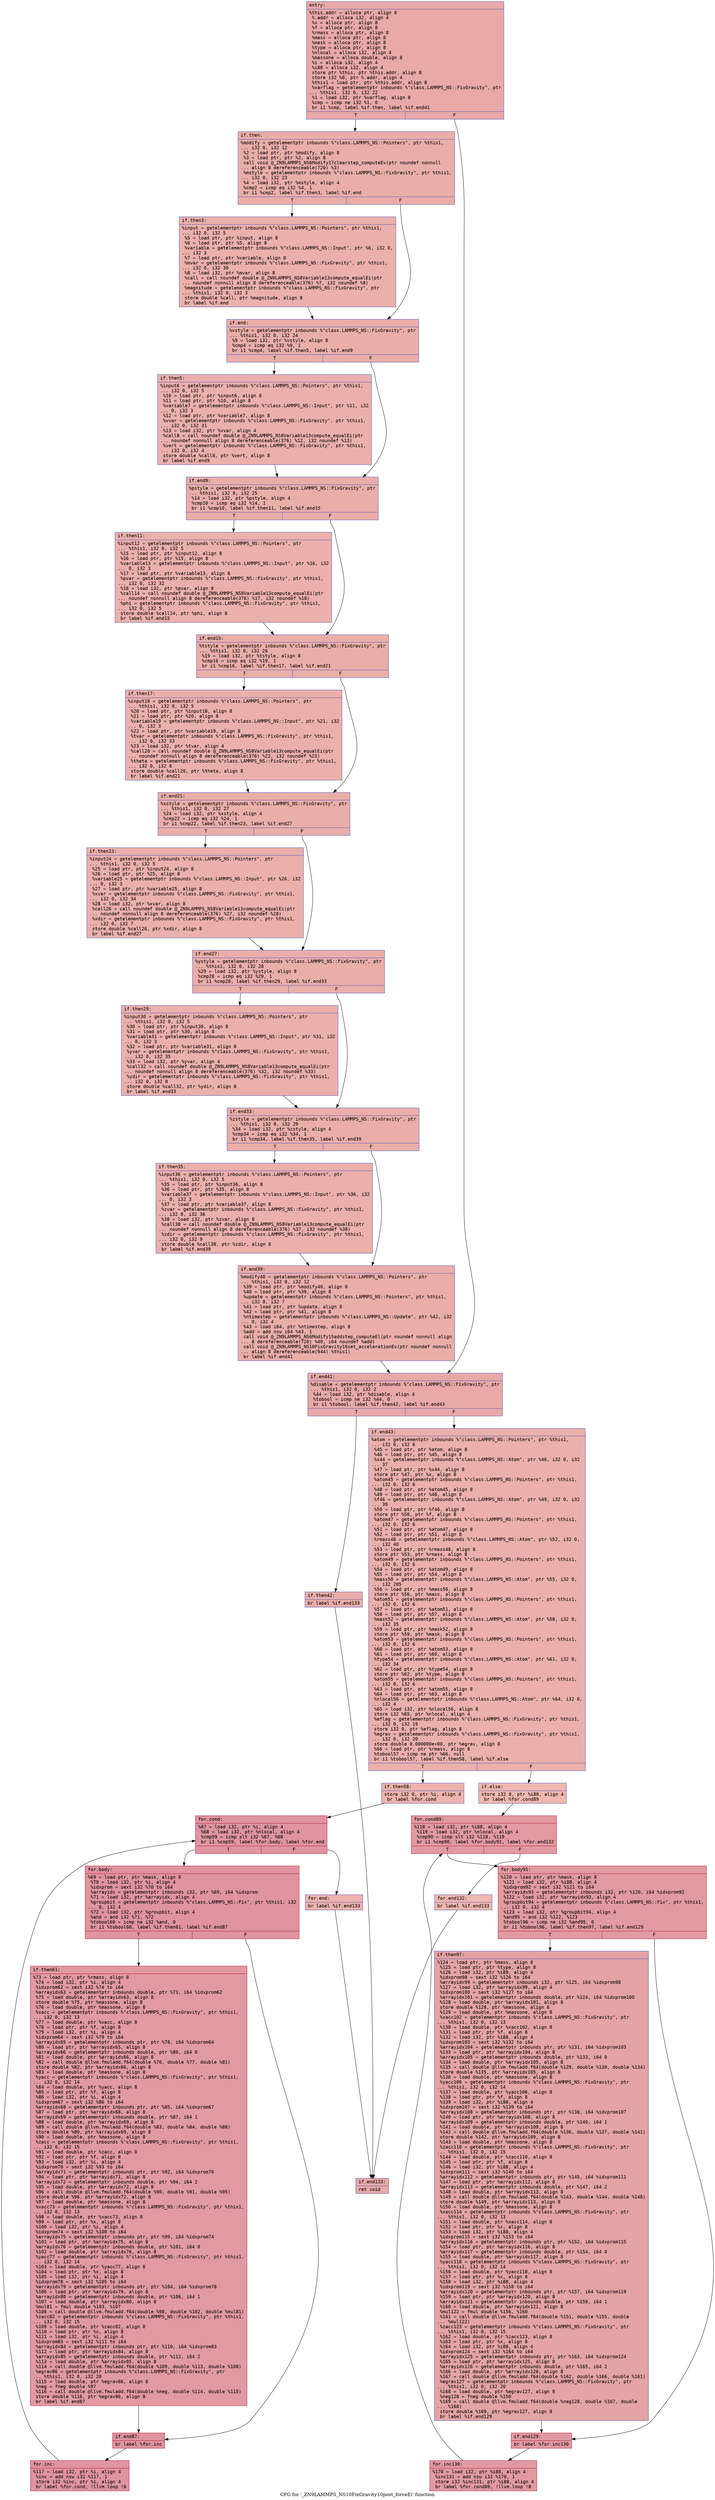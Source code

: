 digraph "CFG for '_ZN9LAMMPS_NS10FixGravity10post_forceEi' function" {
	label="CFG for '_ZN9LAMMPS_NS10FixGravity10post_forceEi' function";

	Node0x556d2fc73360 [shape=record,color="#3d50c3ff", style=filled, fillcolor="#ca3b3770" fontname="Courier",label="{entry:\l|  %this.addr = alloca ptr, align 8\l  %.addr = alloca i32, align 4\l  %x = alloca ptr, align 8\l  %f = alloca ptr, align 8\l  %rmass = alloca ptr, align 8\l  %mass = alloca ptr, align 8\l  %mask = alloca ptr, align 8\l  %type = alloca ptr, align 8\l  %nlocal = alloca i32, align 4\l  %massone = alloca double, align 8\l  %i = alloca i32, align 4\l  %i88 = alloca i32, align 4\l  store ptr %this, ptr %this.addr, align 8\l  store i32 %0, ptr %.addr, align 4\l  %this1 = load ptr, ptr %this.addr, align 8\l  %varflag = getelementptr inbounds %\"class.LAMMPS_NS::FixGravity\", ptr\l... %this1, i32 0, i32 22\l  %1 = load i32, ptr %varflag, align 8\l  %cmp = icmp ne i32 %1, 0\l  br i1 %cmp, label %if.then, label %if.end41\l|{<s0>T|<s1>F}}"];
	Node0x556d2fc73360:s0 -> Node0x556d2fc73f00[tooltip="entry -> if.then\nProbability 62.50%" ];
	Node0x556d2fc73360:s1 -> Node0x556d2fc73f70[tooltip="entry -> if.end41\nProbability 37.50%" ];
	Node0x556d2fc73f00 [shape=record,color="#3d50c3ff", style=filled, fillcolor="#d0473d70" fontname="Courier",label="{if.then:\l|  %modify = getelementptr inbounds %\"class.LAMMPS_NS::Pointers\", ptr %this1,\l... i32 0, i32 12\l  %2 = load ptr, ptr %modify, align 8\l  %3 = load ptr, ptr %2, align 8\l  call void @_ZN9LAMMPS_NS6Modify17clearstep_computeEv(ptr noundef nonnull\l... align 8 dereferenceable(720) %3)\l  %mstyle = getelementptr inbounds %\"class.LAMMPS_NS::FixGravity\", ptr %this1,\l... i32 0, i32 23\l  %4 = load i32, ptr %mstyle, align 4\l  %cmp2 = icmp eq i32 %4, 1\l  br i1 %cmp2, label %if.then3, label %if.end\l|{<s0>T|<s1>F}}"];
	Node0x556d2fc73f00:s0 -> Node0x556d2fc746b0[tooltip="if.then -> if.then3\nProbability 50.00%" ];
	Node0x556d2fc73f00:s1 -> Node0x556d2fc74790[tooltip="if.then -> if.end\nProbability 50.00%" ];
	Node0x556d2fc746b0 [shape=record,color="#3d50c3ff", style=filled, fillcolor="#d24b4070" fontname="Courier",label="{if.then3:\l|  %input = getelementptr inbounds %\"class.LAMMPS_NS::Pointers\", ptr %this1,\l... i32 0, i32 5\l  %5 = load ptr, ptr %input, align 8\l  %6 = load ptr, ptr %5, align 8\l  %variable = getelementptr inbounds %\"class.LAMMPS_NS::Input\", ptr %6, i32 0,\l... i32 3\l  %7 = load ptr, ptr %variable, align 8\l  %mvar = getelementptr inbounds %\"class.LAMMPS_NS::FixGravity\", ptr %this1,\l... i32 0, i32 30\l  %8 = load i32, ptr %mvar, align 8\l  %call = call noundef double @_ZN9LAMMPS_NS8Variable13compute_equalEi(ptr\l... noundef nonnull align 8 dereferenceable(376) %7, i32 noundef %8)\l  %magnitude = getelementptr inbounds %\"class.LAMMPS_NS::FixGravity\", ptr\l... %this1, i32 0, i32 3\l  store double %call, ptr %magnitude, align 8\l  br label %if.end\l}"];
	Node0x556d2fc746b0 -> Node0x556d2fc74790[tooltip="if.then3 -> if.end\nProbability 100.00%" ];
	Node0x556d2fc74790 [shape=record,color="#3d50c3ff", style=filled, fillcolor="#d0473d70" fontname="Courier",label="{if.end:\l|  %vstyle = getelementptr inbounds %\"class.LAMMPS_NS::FixGravity\", ptr\l... %this1, i32 0, i32 24\l  %9 = load i32, ptr %vstyle, align 8\l  %cmp4 = icmp eq i32 %9, 1\l  br i1 %cmp4, label %if.then5, label %if.end9\l|{<s0>T|<s1>F}}"];
	Node0x556d2fc74790:s0 -> Node0x556d2fc75530[tooltip="if.end -> if.then5\nProbability 50.00%" ];
	Node0x556d2fc74790:s1 -> Node0x556d2fc755b0[tooltip="if.end -> if.end9\nProbability 50.00%" ];
	Node0x556d2fc75530 [shape=record,color="#3d50c3ff", style=filled, fillcolor="#d24b4070" fontname="Courier",label="{if.then5:\l|  %input6 = getelementptr inbounds %\"class.LAMMPS_NS::Pointers\", ptr %this1,\l... i32 0, i32 5\l  %10 = load ptr, ptr %input6, align 8\l  %11 = load ptr, ptr %10, align 8\l  %variable7 = getelementptr inbounds %\"class.LAMMPS_NS::Input\", ptr %11, i32\l... 0, i32 3\l  %12 = load ptr, ptr %variable7, align 8\l  %vvar = getelementptr inbounds %\"class.LAMMPS_NS::FixGravity\", ptr %this1,\l... i32 0, i32 31\l  %13 = load i32, ptr %vvar, align 4\l  %call8 = call noundef double @_ZN9LAMMPS_NS8Variable13compute_equalEi(ptr\l... noundef nonnull align 8 dereferenceable(376) %12, i32 noundef %13)\l  %vert = getelementptr inbounds %\"class.LAMMPS_NS::FixGravity\", ptr %this1,\l... i32 0, i32 4\l  store double %call8, ptr %vert, align 8\l  br label %if.end9\l}"];
	Node0x556d2fc75530 -> Node0x556d2fc755b0[tooltip="if.then5 -> if.end9\nProbability 100.00%" ];
	Node0x556d2fc755b0 [shape=record,color="#3d50c3ff", style=filled, fillcolor="#d0473d70" fontname="Courier",label="{if.end9:\l|  %pstyle = getelementptr inbounds %\"class.LAMMPS_NS::FixGravity\", ptr\l... %this1, i32 0, i32 25\l  %14 = load i32, ptr %pstyle, align 4\l  %cmp10 = icmp eq i32 %14, 1\l  br i1 %cmp10, label %if.then11, label %if.end15\l|{<s0>T|<s1>F}}"];
	Node0x556d2fc755b0:s0 -> Node0x556d2fc76140[tooltip="if.end9 -> if.then11\nProbability 50.00%" ];
	Node0x556d2fc755b0:s1 -> Node0x556d2fc76190[tooltip="if.end9 -> if.end15\nProbability 50.00%" ];
	Node0x556d2fc76140 [shape=record,color="#3d50c3ff", style=filled, fillcolor="#d24b4070" fontname="Courier",label="{if.then11:\l|  %input12 = getelementptr inbounds %\"class.LAMMPS_NS::Pointers\", ptr\l... %this1, i32 0, i32 5\l  %15 = load ptr, ptr %input12, align 8\l  %16 = load ptr, ptr %15, align 8\l  %variable13 = getelementptr inbounds %\"class.LAMMPS_NS::Input\", ptr %16, i32\l... 0, i32 3\l  %17 = load ptr, ptr %variable13, align 8\l  %pvar = getelementptr inbounds %\"class.LAMMPS_NS::FixGravity\", ptr %this1,\l... i32 0, i32 32\l  %18 = load i32, ptr %pvar, align 8\l  %call14 = call noundef double @_ZN9LAMMPS_NS8Variable13compute_equalEi(ptr\l... noundef nonnull align 8 dereferenceable(376) %17, i32 noundef %18)\l  %phi = getelementptr inbounds %\"class.LAMMPS_NS::FixGravity\", ptr %this1,\l... i32 0, i32 5\l  store double %call14, ptr %phi, align 8\l  br label %if.end15\l}"];
	Node0x556d2fc76140 -> Node0x556d2fc76190[tooltip="if.then11 -> if.end15\nProbability 100.00%" ];
	Node0x556d2fc76190 [shape=record,color="#3d50c3ff", style=filled, fillcolor="#d0473d70" fontname="Courier",label="{if.end15:\l|  %tstyle = getelementptr inbounds %\"class.LAMMPS_NS::FixGravity\", ptr\l... %this1, i32 0, i32 26\l  %19 = load i32, ptr %tstyle, align 8\l  %cmp16 = icmp eq i32 %19, 1\l  br i1 %cmp16, label %if.then17, label %if.end21\l|{<s0>T|<s1>F}}"];
	Node0x556d2fc76190:s0 -> Node0x556d2fc749f0[tooltip="if.end15 -> if.then17\nProbability 50.00%" ];
	Node0x556d2fc76190:s1 -> Node0x556d2fc74a40[tooltip="if.end15 -> if.end21\nProbability 50.00%" ];
	Node0x556d2fc749f0 [shape=record,color="#3d50c3ff", style=filled, fillcolor="#d24b4070" fontname="Courier",label="{if.then17:\l|  %input18 = getelementptr inbounds %\"class.LAMMPS_NS::Pointers\", ptr\l... %this1, i32 0, i32 5\l  %20 = load ptr, ptr %input18, align 8\l  %21 = load ptr, ptr %20, align 8\l  %variable19 = getelementptr inbounds %\"class.LAMMPS_NS::Input\", ptr %21, i32\l... 0, i32 3\l  %22 = load ptr, ptr %variable19, align 8\l  %tvar = getelementptr inbounds %\"class.LAMMPS_NS::FixGravity\", ptr %this1,\l... i32 0, i32 33\l  %23 = load i32, ptr %tvar, align 4\l  %call20 = call noundef double @_ZN9LAMMPS_NS8Variable13compute_equalEi(ptr\l... noundef nonnull align 8 dereferenceable(376) %22, i32 noundef %23)\l  %theta = getelementptr inbounds %\"class.LAMMPS_NS::FixGravity\", ptr %this1,\l... i32 0, i32 6\l  store double %call20, ptr %theta, align 8\l  br label %if.end21\l}"];
	Node0x556d2fc749f0 -> Node0x556d2fc74a40[tooltip="if.then17 -> if.end21\nProbability 100.00%" ];
	Node0x556d2fc74a40 [shape=record,color="#3d50c3ff", style=filled, fillcolor="#d0473d70" fontname="Courier",label="{if.end21:\l|  %xstyle = getelementptr inbounds %\"class.LAMMPS_NS::FixGravity\", ptr\l... %this1, i32 0, i32 27\l  %24 = load i32, ptr %xstyle, align 4\l  %cmp22 = icmp eq i32 %24, 1\l  br i1 %cmp22, label %if.then23, label %if.end27\l|{<s0>T|<s1>F}}"];
	Node0x556d2fc74a40:s0 -> Node0x556d2fc77b70[tooltip="if.end21 -> if.then23\nProbability 50.00%" ];
	Node0x556d2fc74a40:s1 -> Node0x556d2fc77bc0[tooltip="if.end21 -> if.end27\nProbability 50.00%" ];
	Node0x556d2fc77b70 [shape=record,color="#3d50c3ff", style=filled, fillcolor="#d24b4070" fontname="Courier",label="{if.then23:\l|  %input24 = getelementptr inbounds %\"class.LAMMPS_NS::Pointers\", ptr\l... %this1, i32 0, i32 5\l  %25 = load ptr, ptr %input24, align 8\l  %26 = load ptr, ptr %25, align 8\l  %variable25 = getelementptr inbounds %\"class.LAMMPS_NS::Input\", ptr %26, i32\l... 0, i32 3\l  %27 = load ptr, ptr %variable25, align 8\l  %xvar = getelementptr inbounds %\"class.LAMMPS_NS::FixGravity\", ptr %this1,\l... i32 0, i32 34\l  %28 = load i32, ptr %xvar, align 8\l  %call26 = call noundef double @_ZN9LAMMPS_NS8Variable13compute_equalEi(ptr\l... noundef nonnull align 8 dereferenceable(376) %27, i32 noundef %28)\l  %xdir = getelementptr inbounds %\"class.LAMMPS_NS::FixGravity\", ptr %this1,\l... i32 0, i32 7\l  store double %call26, ptr %xdir, align 8\l  br label %if.end27\l}"];
	Node0x556d2fc77b70 -> Node0x556d2fc77bc0[tooltip="if.then23 -> if.end27\nProbability 100.00%" ];
	Node0x556d2fc77bc0 [shape=record,color="#3d50c3ff", style=filled, fillcolor="#d0473d70" fontname="Courier",label="{if.end27:\l|  %ystyle = getelementptr inbounds %\"class.LAMMPS_NS::FixGravity\", ptr\l... %this1, i32 0, i32 28\l  %29 = load i32, ptr %ystyle, align 8\l  %cmp28 = icmp eq i32 %29, 1\l  br i1 %cmp28, label %if.then29, label %if.end33\l|{<s0>T|<s1>F}}"];
	Node0x556d2fc77bc0:s0 -> Node0x556d2fc78700[tooltip="if.end27 -> if.then29\nProbability 50.00%" ];
	Node0x556d2fc77bc0:s1 -> Node0x556d2fc78750[tooltip="if.end27 -> if.end33\nProbability 50.00%" ];
	Node0x556d2fc78700 [shape=record,color="#3d50c3ff", style=filled, fillcolor="#d24b4070" fontname="Courier",label="{if.then29:\l|  %input30 = getelementptr inbounds %\"class.LAMMPS_NS::Pointers\", ptr\l... %this1, i32 0, i32 5\l  %30 = load ptr, ptr %input30, align 8\l  %31 = load ptr, ptr %30, align 8\l  %variable31 = getelementptr inbounds %\"class.LAMMPS_NS::Input\", ptr %31, i32\l... 0, i32 3\l  %32 = load ptr, ptr %variable31, align 8\l  %yvar = getelementptr inbounds %\"class.LAMMPS_NS::FixGravity\", ptr %this1,\l... i32 0, i32 35\l  %33 = load i32, ptr %yvar, align 4\l  %call32 = call noundef double @_ZN9LAMMPS_NS8Variable13compute_equalEi(ptr\l... noundef nonnull align 8 dereferenceable(376) %32, i32 noundef %33)\l  %ydir = getelementptr inbounds %\"class.LAMMPS_NS::FixGravity\", ptr %this1,\l... i32 0, i32 8\l  store double %call32, ptr %ydir, align 8\l  br label %if.end33\l}"];
	Node0x556d2fc78700 -> Node0x556d2fc78750[tooltip="if.then29 -> if.end33\nProbability 100.00%" ];
	Node0x556d2fc78750 [shape=record,color="#3d50c3ff", style=filled, fillcolor="#d0473d70" fontname="Courier",label="{if.end33:\l|  %zstyle = getelementptr inbounds %\"class.LAMMPS_NS::FixGravity\", ptr\l... %this1, i32 0, i32 29\l  %34 = load i32, ptr %zstyle, align 4\l  %cmp34 = icmp eq i32 %34, 1\l  br i1 %cmp34, label %if.then35, label %if.end39\l|{<s0>T|<s1>F}}"];
	Node0x556d2fc78750:s0 -> Node0x556d2fc79290[tooltip="if.end33 -> if.then35\nProbability 50.00%" ];
	Node0x556d2fc78750:s1 -> Node0x556d2fc792e0[tooltip="if.end33 -> if.end39\nProbability 50.00%" ];
	Node0x556d2fc79290 [shape=record,color="#3d50c3ff", style=filled, fillcolor="#d24b4070" fontname="Courier",label="{if.then35:\l|  %input36 = getelementptr inbounds %\"class.LAMMPS_NS::Pointers\", ptr\l... %this1, i32 0, i32 5\l  %35 = load ptr, ptr %input36, align 8\l  %36 = load ptr, ptr %35, align 8\l  %variable37 = getelementptr inbounds %\"class.LAMMPS_NS::Input\", ptr %36, i32\l... 0, i32 3\l  %37 = load ptr, ptr %variable37, align 8\l  %zvar = getelementptr inbounds %\"class.LAMMPS_NS::FixGravity\", ptr %this1,\l... i32 0, i32 36\l  %38 = load i32, ptr %zvar, align 8\l  %call38 = call noundef double @_ZN9LAMMPS_NS8Variable13compute_equalEi(ptr\l... noundef nonnull align 8 dereferenceable(376) %37, i32 noundef %38)\l  %zdir = getelementptr inbounds %\"class.LAMMPS_NS::FixGravity\", ptr %this1,\l... i32 0, i32 9\l  store double %call38, ptr %zdir, align 8\l  br label %if.end39\l}"];
	Node0x556d2fc79290 -> Node0x556d2fc792e0[tooltip="if.then35 -> if.end39\nProbability 100.00%" ];
	Node0x556d2fc792e0 [shape=record,color="#3d50c3ff", style=filled, fillcolor="#d0473d70" fontname="Courier",label="{if.end39:\l|  %modify40 = getelementptr inbounds %\"class.LAMMPS_NS::Pointers\", ptr\l... %this1, i32 0, i32 12\l  %39 = load ptr, ptr %modify40, align 8\l  %40 = load ptr, ptr %39, align 8\l  %update = getelementptr inbounds %\"class.LAMMPS_NS::Pointers\", ptr %this1,\l... i32 0, i32 7\l  %41 = load ptr, ptr %update, align 8\l  %42 = load ptr, ptr %41, align 8\l  %ntimestep = getelementptr inbounds %\"class.LAMMPS_NS::Update\", ptr %42, i32\l... 0, i32 4\l  %43 = load i64, ptr %ntimestep, align 8\l  %add = add nsw i64 %43, 1\l  call void @_ZN9LAMMPS_NS6Modify15addstep_computeEl(ptr noundef nonnull align\l... 8 dereferenceable(720) %40, i64 noundef %add)\l  call void @_ZN9LAMMPS_NS10FixGravity16set_accelerationEv(ptr noundef nonnull\l... align 8 dereferenceable(944) %this1)\l  br label %if.end41\l}"];
	Node0x556d2fc792e0 -> Node0x556d2fc73f70[tooltip="if.end39 -> if.end41\nProbability 100.00%" ];
	Node0x556d2fc73f70 [shape=record,color="#3d50c3ff", style=filled, fillcolor="#ca3b3770" fontname="Courier",label="{if.end41:\l|  %disable = getelementptr inbounds %\"class.LAMMPS_NS::FixGravity\", ptr\l... %this1, i32 0, i32 2\l  %44 = load i32, ptr %disable, align 4\l  %tobool = icmp ne i32 %44, 0\l  br i1 %tobool, label %if.then42, label %if.end43\l|{<s0>T|<s1>F}}"];
	Node0x556d2fc73f70:s0 -> Node0x556d2fc7a770[tooltip="if.end41 -> if.then42\nProbability 62.50%" ];
	Node0x556d2fc73f70:s1 -> Node0x556d2fc7a7c0[tooltip="if.end41 -> if.end43\nProbability 37.50%" ];
	Node0x556d2fc7a770 [shape=record,color="#3d50c3ff", style=filled, fillcolor="#d0473d70" fontname="Courier",label="{if.then42:\l|  br label %if.end133\l}"];
	Node0x556d2fc7a770 -> Node0x556d2fc7a8f0[tooltip="if.then42 -> if.end133\nProbability 100.00%" ];
	Node0x556d2fc7a7c0 [shape=record,color="#3d50c3ff", style=filled, fillcolor="#d24b4070" fontname="Courier",label="{if.end43:\l|  %atom = getelementptr inbounds %\"class.LAMMPS_NS::Pointers\", ptr %this1,\l... i32 0, i32 6\l  %45 = load ptr, ptr %atom, align 8\l  %46 = load ptr, ptr %45, align 8\l  %x44 = getelementptr inbounds %\"class.LAMMPS_NS::Atom\", ptr %46, i32 0, i32\l... 37\l  %47 = load ptr, ptr %x44, align 8\l  store ptr %47, ptr %x, align 8\l  %atom45 = getelementptr inbounds %\"class.LAMMPS_NS::Pointers\", ptr %this1,\l... i32 0, i32 6\l  %48 = load ptr, ptr %atom45, align 8\l  %49 = load ptr, ptr %48, align 8\l  %f46 = getelementptr inbounds %\"class.LAMMPS_NS::Atom\", ptr %49, i32 0, i32\l... 39\l  %50 = load ptr, ptr %f46, align 8\l  store ptr %50, ptr %f, align 8\l  %atom47 = getelementptr inbounds %\"class.LAMMPS_NS::Pointers\", ptr %this1,\l... i32 0, i32 6\l  %51 = load ptr, ptr %atom47, align 8\l  %52 = load ptr, ptr %51, align 8\l  %rmass48 = getelementptr inbounds %\"class.LAMMPS_NS::Atom\", ptr %52, i32 0,\l... i32 40\l  %53 = load ptr, ptr %rmass48, align 8\l  store ptr %53, ptr %rmass, align 8\l  %atom49 = getelementptr inbounds %\"class.LAMMPS_NS::Pointers\", ptr %this1,\l... i32 0, i32 6\l  %54 = load ptr, ptr %atom49, align 8\l  %55 = load ptr, ptr %54, align 8\l  %mass50 = getelementptr inbounds %\"class.LAMMPS_NS::Atom\", ptr %55, i32 0,\l... i32 205\l  %56 = load ptr, ptr %mass50, align 8\l  store ptr %56, ptr %mass, align 8\l  %atom51 = getelementptr inbounds %\"class.LAMMPS_NS::Pointers\", ptr %this1,\l... i32 0, i32 6\l  %57 = load ptr, ptr %atom51, align 8\l  %58 = load ptr, ptr %57, align 8\l  %mask52 = getelementptr inbounds %\"class.LAMMPS_NS::Atom\", ptr %58, i32 0,\l... i32 35\l  %59 = load ptr, ptr %mask52, align 8\l  store ptr %59, ptr %mask, align 8\l  %atom53 = getelementptr inbounds %\"class.LAMMPS_NS::Pointers\", ptr %this1,\l... i32 0, i32 6\l  %60 = load ptr, ptr %atom53, align 8\l  %61 = load ptr, ptr %60, align 8\l  %type54 = getelementptr inbounds %\"class.LAMMPS_NS::Atom\", ptr %61, i32 0,\l... i32 34\l  %62 = load ptr, ptr %type54, align 8\l  store ptr %62, ptr %type, align 8\l  %atom55 = getelementptr inbounds %\"class.LAMMPS_NS::Pointers\", ptr %this1,\l... i32 0, i32 6\l  %63 = load ptr, ptr %atom55, align 8\l  %64 = load ptr, ptr %63, align 8\l  %nlocal56 = getelementptr inbounds %\"class.LAMMPS_NS::Atom\", ptr %64, i32 0,\l... i32 4\l  %65 = load i32, ptr %nlocal56, align 8\l  store i32 %65, ptr %nlocal, align 4\l  %eflag = getelementptr inbounds %\"class.LAMMPS_NS::FixGravity\", ptr %this1,\l... i32 0, i32 19\l  store i32 0, ptr %eflag, align 8\l  %egrav = getelementptr inbounds %\"class.LAMMPS_NS::FixGravity\", ptr %this1,\l... i32 0, i32 20\l  store double 0.000000e+00, ptr %egrav, align 8\l  %66 = load ptr, ptr %rmass, align 8\l  %tobool57 = icmp ne ptr %66, null\l  br i1 %tobool57, label %if.then58, label %if.else\l|{<s0>T|<s1>F}}"];
	Node0x556d2fc7a7c0:s0 -> Node0x556d2fc7d7a0[tooltip="if.end43 -> if.then58\nProbability 62.50%" ];
	Node0x556d2fc7a7c0:s1 -> Node0x556d2fc7d820[tooltip="if.end43 -> if.else\nProbability 37.50%" ];
	Node0x556d2fc7d7a0 [shape=record,color="#3d50c3ff", style=filled, fillcolor="#d6524470" fontname="Courier",label="{if.then58:\l|  store i32 0, ptr %i, align 4\l  br label %for.cond\l}"];
	Node0x556d2fc7d7a0 -> Node0x556d2fc7da40[tooltip="if.then58 -> for.cond\nProbability 100.00%" ];
	Node0x556d2fc7da40 [shape=record,color="#b70d28ff", style=filled, fillcolor="#b70d2870" fontname="Courier",label="{for.cond:\l|  %67 = load i32, ptr %i, align 4\l  %68 = load i32, ptr %nlocal, align 4\l  %cmp59 = icmp slt i32 %67, %68\l  br i1 %cmp59, label %for.body, label %for.end\l|{<s0>T|<s1>F}}"];
	Node0x556d2fc7da40:s0 -> Node0x556d2fc7dce0[tooltip="for.cond -> for.body\nProbability 96.88%" ];
	Node0x556d2fc7da40:s1 -> Node0x556d2fc7dd60[tooltip="for.cond -> for.end\nProbability 3.12%" ];
	Node0x556d2fc7dce0 [shape=record,color="#b70d28ff", style=filled, fillcolor="#b70d2870" fontname="Courier",label="{for.body:\l|  %69 = load ptr, ptr %mask, align 8\l  %70 = load i32, ptr %i, align 4\l  %idxprom = sext i32 %70 to i64\l  %arrayidx = getelementptr inbounds i32, ptr %69, i64 %idxprom\l  %71 = load i32, ptr %arrayidx, align 4\l  %groupbit = getelementptr inbounds %\"class.LAMMPS_NS::Fix\", ptr %this1, i32\l... 0, i32 4\l  %72 = load i32, ptr %groupbit, align 4\l  %and = and i32 %71, %72\l  %tobool60 = icmp ne i32 %and, 0\l  br i1 %tobool60, label %if.then61, label %if.end87\l|{<s0>T|<s1>F}}"];
	Node0x556d2fc7dce0:s0 -> Node0x556d2fc7e4a0[tooltip="for.body -> if.then61\nProbability 62.50%" ];
	Node0x556d2fc7dce0:s1 -> Node0x556d2fc7e520[tooltip="for.body -> if.end87\nProbability 37.50%" ];
	Node0x556d2fc7e4a0 [shape=record,color="#b70d28ff", style=filled, fillcolor="#bb1b2c70" fontname="Courier",label="{if.then61:\l|  %73 = load ptr, ptr %rmass, align 8\l  %74 = load i32, ptr %i, align 4\l  %idxprom62 = sext i32 %74 to i64\l  %arrayidx63 = getelementptr inbounds double, ptr %73, i64 %idxprom62\l  %75 = load double, ptr %arrayidx63, align 8\l  store double %75, ptr %massone, align 8\l  %76 = load double, ptr %massone, align 8\l  %xacc = getelementptr inbounds %\"class.LAMMPS_NS::FixGravity\", ptr %this1,\l... i32 0, i32 13\l  %77 = load double, ptr %xacc, align 8\l  %78 = load ptr, ptr %f, align 8\l  %79 = load i32, ptr %i, align 4\l  %idxprom64 = sext i32 %79 to i64\l  %arrayidx65 = getelementptr inbounds ptr, ptr %78, i64 %idxprom64\l  %80 = load ptr, ptr %arrayidx65, align 8\l  %arrayidx66 = getelementptr inbounds double, ptr %80, i64 0\l  %81 = load double, ptr %arrayidx66, align 8\l  %82 = call double @llvm.fmuladd.f64(double %76, double %77, double %81)\l  store double %82, ptr %arrayidx66, align 8\l  %83 = load double, ptr %massone, align 8\l  %yacc = getelementptr inbounds %\"class.LAMMPS_NS::FixGravity\", ptr %this1,\l... i32 0, i32 14\l  %84 = load double, ptr %yacc, align 8\l  %85 = load ptr, ptr %f, align 8\l  %86 = load i32, ptr %i, align 4\l  %idxprom67 = sext i32 %86 to i64\l  %arrayidx68 = getelementptr inbounds ptr, ptr %85, i64 %idxprom67\l  %87 = load ptr, ptr %arrayidx68, align 8\l  %arrayidx69 = getelementptr inbounds double, ptr %87, i64 1\l  %88 = load double, ptr %arrayidx69, align 8\l  %89 = call double @llvm.fmuladd.f64(double %83, double %84, double %88)\l  store double %89, ptr %arrayidx69, align 8\l  %90 = load double, ptr %massone, align 8\l  %zacc = getelementptr inbounds %\"class.LAMMPS_NS::FixGravity\", ptr %this1,\l... i32 0, i32 15\l  %91 = load double, ptr %zacc, align 8\l  %92 = load ptr, ptr %f, align 8\l  %93 = load i32, ptr %i, align 4\l  %idxprom70 = sext i32 %93 to i64\l  %arrayidx71 = getelementptr inbounds ptr, ptr %92, i64 %idxprom70\l  %94 = load ptr, ptr %arrayidx71, align 8\l  %arrayidx72 = getelementptr inbounds double, ptr %94, i64 2\l  %95 = load double, ptr %arrayidx72, align 8\l  %96 = call double @llvm.fmuladd.f64(double %90, double %91, double %95)\l  store double %96, ptr %arrayidx72, align 8\l  %97 = load double, ptr %massone, align 8\l  %xacc73 = getelementptr inbounds %\"class.LAMMPS_NS::FixGravity\", ptr %this1,\l... i32 0, i32 13\l  %98 = load double, ptr %xacc73, align 8\l  %99 = load ptr, ptr %x, align 8\l  %100 = load i32, ptr %i, align 4\l  %idxprom74 = sext i32 %100 to i64\l  %arrayidx75 = getelementptr inbounds ptr, ptr %99, i64 %idxprom74\l  %101 = load ptr, ptr %arrayidx75, align 8\l  %arrayidx76 = getelementptr inbounds double, ptr %101, i64 0\l  %102 = load double, ptr %arrayidx76, align 8\l  %yacc77 = getelementptr inbounds %\"class.LAMMPS_NS::FixGravity\", ptr %this1,\l... i32 0, i32 14\l  %103 = load double, ptr %yacc77, align 8\l  %104 = load ptr, ptr %x, align 8\l  %105 = load i32, ptr %i, align 4\l  %idxprom78 = sext i32 %105 to i64\l  %arrayidx79 = getelementptr inbounds ptr, ptr %104, i64 %idxprom78\l  %106 = load ptr, ptr %arrayidx79, align 8\l  %arrayidx80 = getelementptr inbounds double, ptr %106, i64 1\l  %107 = load double, ptr %arrayidx80, align 8\l  %mul81 = fmul double %103, %107\l  %108 = call double @llvm.fmuladd.f64(double %98, double %102, double %mul81)\l  %zacc82 = getelementptr inbounds %\"class.LAMMPS_NS::FixGravity\", ptr %this1,\l... i32 0, i32 15\l  %109 = load double, ptr %zacc82, align 8\l  %110 = load ptr, ptr %x, align 8\l  %111 = load i32, ptr %i, align 4\l  %idxprom83 = sext i32 %111 to i64\l  %arrayidx84 = getelementptr inbounds ptr, ptr %110, i64 %idxprom83\l  %112 = load ptr, ptr %arrayidx84, align 8\l  %arrayidx85 = getelementptr inbounds double, ptr %112, i64 2\l  %113 = load double, ptr %arrayidx85, align 8\l  %114 = call double @llvm.fmuladd.f64(double %109, double %113, double %108)\l  %egrav86 = getelementptr inbounds %\"class.LAMMPS_NS::FixGravity\", ptr\l... %this1, i32 0, i32 20\l  %115 = load double, ptr %egrav86, align 8\l  %neg = fneg double %97\l  %116 = call double @llvm.fmuladd.f64(double %neg, double %114, double %115)\l  store double %116, ptr %egrav86, align 8\l  br label %if.end87\l}"];
	Node0x556d2fc7e4a0 -> Node0x556d2fc7e520[tooltip="if.then61 -> if.end87\nProbability 100.00%" ];
	Node0x556d2fc7e520 [shape=record,color="#b70d28ff", style=filled, fillcolor="#b70d2870" fontname="Courier",label="{if.end87:\l|  br label %for.inc\l}"];
	Node0x556d2fc7e520 -> Node0x556d2fc81fe0[tooltip="if.end87 -> for.inc\nProbability 100.00%" ];
	Node0x556d2fc81fe0 [shape=record,color="#b70d28ff", style=filled, fillcolor="#b70d2870" fontname="Courier",label="{for.inc:\l|  %117 = load i32, ptr %i, align 4\l  %inc = add nsw i32 %117, 1\l  store i32 %inc, ptr %i, align 4\l  br label %for.cond, !llvm.loop !6\l}"];
	Node0x556d2fc81fe0 -> Node0x556d2fc7da40[tooltip="for.inc -> for.cond\nProbability 100.00%" ];
	Node0x556d2fc7dd60 [shape=record,color="#3d50c3ff", style=filled, fillcolor="#d6524470" fontname="Courier",label="{for.end:\l|  br label %if.end133\l}"];
	Node0x556d2fc7dd60 -> Node0x556d2fc7a8f0[tooltip="for.end -> if.end133\nProbability 100.00%" ];
	Node0x556d2fc7d820 [shape=record,color="#3d50c3ff", style=filled, fillcolor="#dc5d4a70" fontname="Courier",label="{if.else:\l|  store i32 0, ptr %i88, align 4\l  br label %for.cond89\l}"];
	Node0x556d2fc7d820 -> Node0x556d2fc824a0[tooltip="if.else -> for.cond89\nProbability 100.00%" ];
	Node0x556d2fc824a0 [shape=record,color="#b70d28ff", style=filled, fillcolor="#bb1b2c70" fontname="Courier",label="{for.cond89:\l|  %118 = load i32, ptr %i88, align 4\l  %119 = load i32, ptr %nlocal, align 4\l  %cmp90 = icmp slt i32 %118, %119\l  br i1 %cmp90, label %for.body91, label %for.end132\l|{<s0>T|<s1>F}}"];
	Node0x556d2fc824a0:s0 -> Node0x556d2fc82710[tooltip="for.cond89 -> for.body91\nProbability 96.88%" ];
	Node0x556d2fc824a0:s1 -> Node0x556d2fc82760[tooltip="for.cond89 -> for.end132\nProbability 3.12%" ];
	Node0x556d2fc82710 [shape=record,color="#b70d28ff", style=filled, fillcolor="#bb1b2c70" fontname="Courier",label="{for.body91:\l|  %120 = load ptr, ptr %mask, align 8\l  %121 = load i32, ptr %i88, align 4\l  %idxprom92 = sext i32 %121 to i64\l  %arrayidx93 = getelementptr inbounds i32, ptr %120, i64 %idxprom92\l  %122 = load i32, ptr %arrayidx93, align 4\l  %groupbit94 = getelementptr inbounds %\"class.LAMMPS_NS::Fix\", ptr %this1,\l... i32 0, i32 4\l  %123 = load i32, ptr %groupbit94, align 4\l  %and95 = and i32 %122, %123\l  %tobool96 = icmp ne i32 %and95, 0\l  br i1 %tobool96, label %if.then97, label %if.end129\l|{<s0>T|<s1>F}}"];
	Node0x556d2fc82710:s0 -> Node0x556d2fc82e60[tooltip="for.body91 -> if.then97\nProbability 62.50%" ];
	Node0x556d2fc82710:s1 -> Node0x556d2fc82ee0[tooltip="for.body91 -> if.end129\nProbability 37.50%" ];
	Node0x556d2fc82e60 [shape=record,color="#3d50c3ff", style=filled, fillcolor="#c32e3170" fontname="Courier",label="{if.then97:\l|  %124 = load ptr, ptr %mass, align 8\l  %125 = load ptr, ptr %type, align 8\l  %126 = load i32, ptr %i88, align 4\l  %idxprom98 = sext i32 %126 to i64\l  %arrayidx99 = getelementptr inbounds i32, ptr %125, i64 %idxprom98\l  %127 = load i32, ptr %arrayidx99, align 4\l  %idxprom100 = sext i32 %127 to i64\l  %arrayidx101 = getelementptr inbounds double, ptr %124, i64 %idxprom100\l  %128 = load double, ptr %arrayidx101, align 8\l  store double %128, ptr %massone, align 8\l  %129 = load double, ptr %massone, align 8\l  %xacc102 = getelementptr inbounds %\"class.LAMMPS_NS::FixGravity\", ptr\l... %this1, i32 0, i32 13\l  %130 = load double, ptr %xacc102, align 8\l  %131 = load ptr, ptr %f, align 8\l  %132 = load i32, ptr %i88, align 4\l  %idxprom103 = sext i32 %132 to i64\l  %arrayidx104 = getelementptr inbounds ptr, ptr %131, i64 %idxprom103\l  %133 = load ptr, ptr %arrayidx104, align 8\l  %arrayidx105 = getelementptr inbounds double, ptr %133, i64 0\l  %134 = load double, ptr %arrayidx105, align 8\l  %135 = call double @llvm.fmuladd.f64(double %129, double %130, double %134)\l  store double %135, ptr %arrayidx105, align 8\l  %136 = load double, ptr %massone, align 8\l  %yacc106 = getelementptr inbounds %\"class.LAMMPS_NS::FixGravity\", ptr\l... %this1, i32 0, i32 14\l  %137 = load double, ptr %yacc106, align 8\l  %138 = load ptr, ptr %f, align 8\l  %139 = load i32, ptr %i88, align 4\l  %idxprom107 = sext i32 %139 to i64\l  %arrayidx108 = getelementptr inbounds ptr, ptr %138, i64 %idxprom107\l  %140 = load ptr, ptr %arrayidx108, align 8\l  %arrayidx109 = getelementptr inbounds double, ptr %140, i64 1\l  %141 = load double, ptr %arrayidx109, align 8\l  %142 = call double @llvm.fmuladd.f64(double %136, double %137, double %141)\l  store double %142, ptr %arrayidx109, align 8\l  %143 = load double, ptr %massone, align 8\l  %zacc110 = getelementptr inbounds %\"class.LAMMPS_NS::FixGravity\", ptr\l... %this1, i32 0, i32 15\l  %144 = load double, ptr %zacc110, align 8\l  %145 = load ptr, ptr %f, align 8\l  %146 = load i32, ptr %i88, align 4\l  %idxprom111 = sext i32 %146 to i64\l  %arrayidx112 = getelementptr inbounds ptr, ptr %145, i64 %idxprom111\l  %147 = load ptr, ptr %arrayidx112, align 8\l  %arrayidx113 = getelementptr inbounds double, ptr %147, i64 2\l  %148 = load double, ptr %arrayidx113, align 8\l  %149 = call double @llvm.fmuladd.f64(double %143, double %144, double %148)\l  store double %149, ptr %arrayidx113, align 8\l  %150 = load double, ptr %massone, align 8\l  %xacc114 = getelementptr inbounds %\"class.LAMMPS_NS::FixGravity\", ptr\l... %this1, i32 0, i32 13\l  %151 = load double, ptr %xacc114, align 8\l  %152 = load ptr, ptr %x, align 8\l  %153 = load i32, ptr %i88, align 4\l  %idxprom115 = sext i32 %153 to i64\l  %arrayidx116 = getelementptr inbounds ptr, ptr %152, i64 %idxprom115\l  %154 = load ptr, ptr %arrayidx116, align 8\l  %arrayidx117 = getelementptr inbounds double, ptr %154, i64 0\l  %155 = load double, ptr %arrayidx117, align 8\l  %yacc118 = getelementptr inbounds %\"class.LAMMPS_NS::FixGravity\", ptr\l... %this1, i32 0, i32 14\l  %156 = load double, ptr %yacc118, align 8\l  %157 = load ptr, ptr %x, align 8\l  %158 = load i32, ptr %i88, align 4\l  %idxprom119 = sext i32 %158 to i64\l  %arrayidx120 = getelementptr inbounds ptr, ptr %157, i64 %idxprom119\l  %159 = load ptr, ptr %arrayidx120, align 8\l  %arrayidx121 = getelementptr inbounds double, ptr %159, i64 1\l  %160 = load double, ptr %arrayidx121, align 8\l  %mul122 = fmul double %156, %160\l  %161 = call double @llvm.fmuladd.f64(double %151, double %155, double\l... %mul122)\l  %zacc123 = getelementptr inbounds %\"class.LAMMPS_NS::FixGravity\", ptr\l... %this1, i32 0, i32 15\l  %162 = load double, ptr %zacc123, align 8\l  %163 = load ptr, ptr %x, align 8\l  %164 = load i32, ptr %i88, align 4\l  %idxprom124 = sext i32 %164 to i64\l  %arrayidx125 = getelementptr inbounds ptr, ptr %163, i64 %idxprom124\l  %165 = load ptr, ptr %arrayidx125, align 8\l  %arrayidx126 = getelementptr inbounds double, ptr %165, i64 2\l  %166 = load double, ptr %arrayidx126, align 8\l  %167 = call double @llvm.fmuladd.f64(double %162, double %166, double %161)\l  %egrav127 = getelementptr inbounds %\"class.LAMMPS_NS::FixGravity\", ptr\l... %this1, i32 0, i32 20\l  %168 = load double, ptr %egrav127, align 8\l  %neg128 = fneg double %150\l  %169 = call double @llvm.fmuladd.f64(double %neg128, double %167, double\l... %168)\l  store double %169, ptr %egrav127, align 8\l  br label %if.end129\l}"];
	Node0x556d2fc82e60 -> Node0x556d2fc82ee0[tooltip="if.then97 -> if.end129\nProbability 100.00%" ];
	Node0x556d2fc82ee0 [shape=record,color="#b70d28ff", style=filled, fillcolor="#bb1b2c70" fontname="Courier",label="{if.end129:\l|  br label %for.inc130\l}"];
	Node0x556d2fc82ee0 -> Node0x556d2fc7c100[tooltip="if.end129 -> for.inc130\nProbability 100.00%" ];
	Node0x556d2fc7c100 [shape=record,color="#b70d28ff", style=filled, fillcolor="#bb1b2c70" fontname="Courier",label="{for.inc130:\l|  %170 = load i32, ptr %i88, align 4\l  %inc131 = add nsw i32 %170, 1\l  store i32 %inc131, ptr %i88, align 4\l  br label %for.cond89, !llvm.loop !8\l}"];
	Node0x556d2fc7c100 -> Node0x556d2fc824a0[tooltip="for.inc130 -> for.cond89\nProbability 100.00%" ];
	Node0x556d2fc82760 [shape=record,color="#3d50c3ff", style=filled, fillcolor="#dc5d4a70" fontname="Courier",label="{for.end132:\l|  br label %if.end133\l}"];
	Node0x556d2fc82760 -> Node0x556d2fc7a8f0[tooltip="for.end132 -> if.end133\nProbability 100.00%" ];
	Node0x556d2fc7a8f0 [shape=record,color="#3d50c3ff", style=filled, fillcolor="#ca3b3770" fontname="Courier",label="{if.end133:\l|  ret void\l}"];
}
